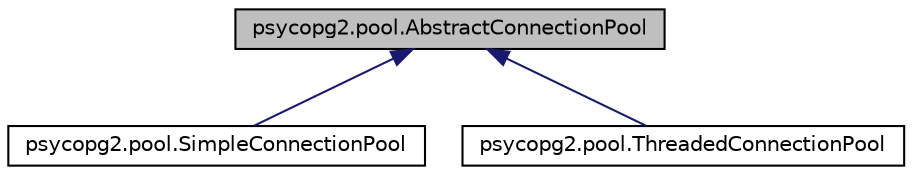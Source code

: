 digraph "psycopg2.pool.AbstractConnectionPool"
{
 // LATEX_PDF_SIZE
  edge [fontname="Helvetica",fontsize="10",labelfontname="Helvetica",labelfontsize="10"];
  node [fontname="Helvetica",fontsize="10",shape=record];
  Node1 [label="psycopg2.pool.AbstractConnectionPool",height=0.2,width=0.4,color="black", fillcolor="grey75", style="filled", fontcolor="black",tooltip=" "];
  Node1 -> Node2 [dir="back",color="midnightblue",fontsize="10",style="solid"];
  Node2 [label="psycopg2.pool.SimpleConnectionPool",height=0.2,width=0.4,color="black", fillcolor="white", style="filled",URL="$classpsycopg2_1_1pool_1_1_simple_connection_pool.html",tooltip=" "];
  Node1 -> Node3 [dir="back",color="midnightblue",fontsize="10",style="solid"];
  Node3 [label="psycopg2.pool.ThreadedConnectionPool",height=0.2,width=0.4,color="black", fillcolor="white", style="filled",URL="$classpsycopg2_1_1pool_1_1_threaded_connection_pool.html",tooltip=" "];
}
